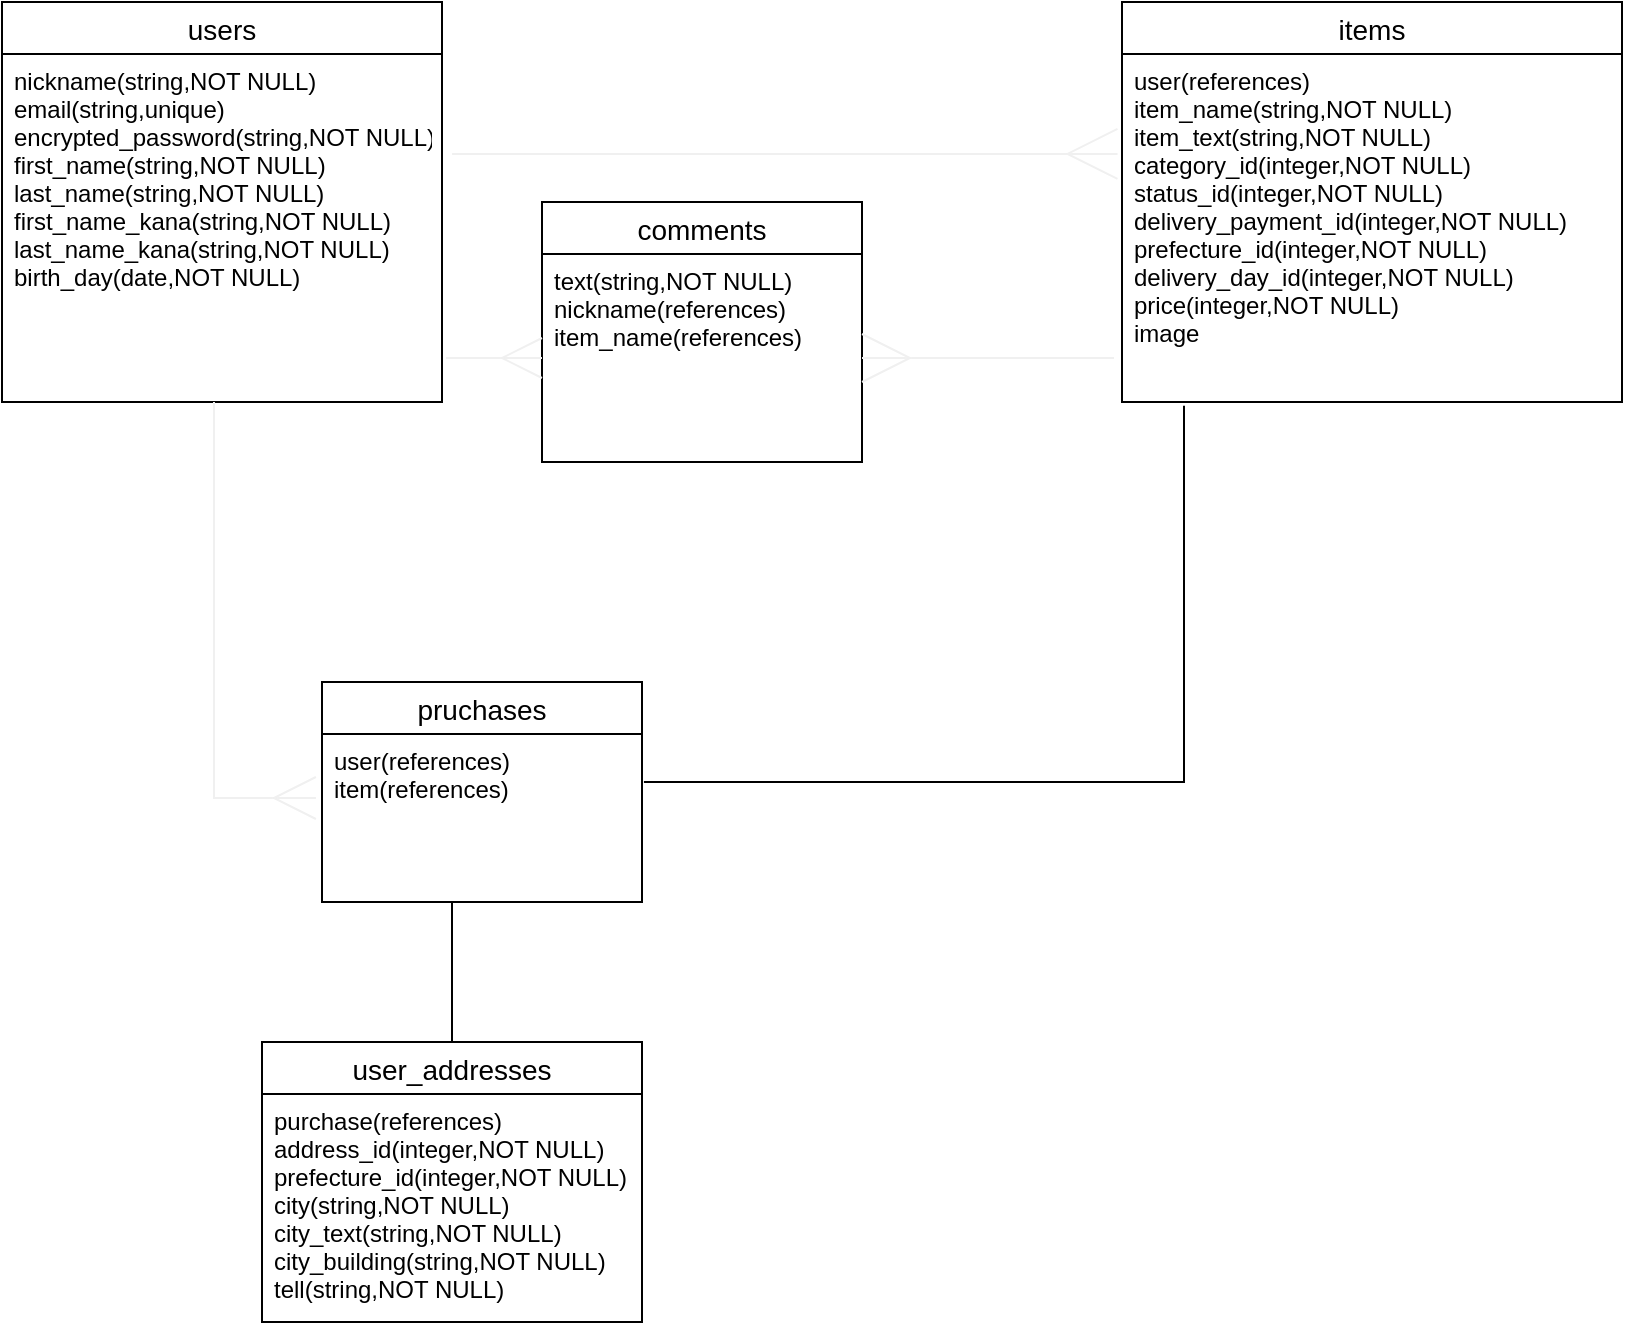 <mxfile>
    <diagram id="LbdEKQcAAY_fXu1rP9ZH" name="ページ1">
        <mxGraphModel dx="442" dy="860" grid="1" gridSize="10" guides="1" tooltips="1" connect="1" arrows="1" fold="1" page="1" pageScale="1" pageWidth="850" pageHeight="1100" math="0" shadow="0">
            <root>
                <mxCell id="0"/>
                <mxCell id="1" parent="0"/>
                <mxCell id="28" value="users" style="swimlane;fontStyle=0;childLayout=stackLayout;horizontal=1;startSize=26;horizontalStack=0;resizeParent=1;resizeParentMax=0;resizeLast=0;collapsible=1;marginBottom=0;align=center;fontSize=14;" parent="1" vertex="1">
                    <mxGeometry y="40" width="220" height="200" as="geometry"/>
                </mxCell>
                <mxCell id="29" value="nickname(string,NOT NULL)&#10;email(string,unique)&#10;encrypted_password(string,NOT NULL)&#10;first_name(string,NOT NULL)&#10;last_name(string,NOT NULL)&#10;first_name_kana(string,NOT NULL)&#10;last_name_kana(string,NOT NULL)&#10;birth_day(date,NOT NULL)&#10;" style="text;strokeColor=none;fillColor=none;spacingLeft=4;spacingRight=4;overflow=hidden;rotatable=0;points=[[0,0.5],[1,0.5]];portConstraint=eastwest;fontSize=12;" parent="28" vertex="1">
                    <mxGeometry y="26" width="220" height="174" as="geometry"/>
                </mxCell>
                <mxCell id="32" value="items" style="swimlane;fontStyle=0;childLayout=stackLayout;horizontal=1;startSize=26;horizontalStack=0;resizeParent=1;resizeParentMax=0;resizeLast=0;collapsible=1;marginBottom=0;align=center;fontSize=14;" parent="1" vertex="1">
                    <mxGeometry x="560" y="40" width="250" height="200" as="geometry"/>
                </mxCell>
                <mxCell id="33" value="user(references)&#10;item_name(string,NOT NULL)&#10;item_text(string,NOT NULL)&#10;category_id(integer,NOT NULL)&#10;status_id(integer,NOT NULL)&#10;delivery_payment_id(integer,NOT NULL)&#10;prefecture_id(integer,NOT NULL)&#10;delivery_day_id(integer,NOT NULL)&#10;price(integer,NOT NULL)&#10;image" style="text;strokeColor=none;fillColor=none;spacingLeft=4;spacingRight=4;overflow=hidden;rotatable=0;points=[[0,0.5],[1,0.5]];portConstraint=eastwest;fontSize=12;" parent="32" vertex="1">
                    <mxGeometry y="26" width="250" height="174" as="geometry"/>
                </mxCell>
                <mxCell id="38" value="" style="edgeStyle=entityRelationEdgeStyle;fontSize=13;html=1;endArrow=ERmany;endFill=0;entryX=-0.009;entryY=0.287;entryDx=0;entryDy=0;strokeWidth=1;strokeColor=#F0F0F0;jumpSize=5;endSize=23;targetPerimeterSpacing=0;rounded=1;startSize=6;sourcePerimeterSpacing=0;entryPerimeter=0;exitX=1.023;exitY=0.287;exitDx=0;exitDy=0;exitPerimeter=0;" parent="1" target="33" edge="1" source="29">
                    <mxGeometry width="100" height="100" relative="1" as="geometry">
                        <mxPoint x="260" y="116" as="sourcePoint"/>
                        <mxPoint x="300" y="60" as="targetPoint"/>
                    </mxGeometry>
                </mxCell>
                <mxCell id="58" value="comments" style="swimlane;fontStyle=0;childLayout=stackLayout;horizontal=1;startSize=26;horizontalStack=0;resizeParent=1;resizeParentMax=0;resizeLast=0;collapsible=1;marginBottom=0;align=center;fontSize=14;" parent="1" vertex="1">
                    <mxGeometry x="270" y="140" width="160" height="130" as="geometry"/>
                </mxCell>
                <mxCell id="59" value="text(string,NOT NULL)&#10;nickname(references)&#10;item_name(references)" style="text;strokeColor=none;fillColor=none;spacingLeft=4;spacingRight=4;overflow=hidden;rotatable=0;points=[[0,0.5],[1,0.5]];portConstraint=eastwest;fontSize=12;" parent="58" vertex="1">
                    <mxGeometry y="26" width="160" height="104" as="geometry"/>
                </mxCell>
                <mxCell id="63" value="" style="edgeStyle=elbowEdgeStyle;fontSize=12;html=1;endArrow=ERmany;endFill=0;strokeColor=#F0F0F0;strokeWidth=1;endSize=22;entryX=1;entryY=0.5;entryDx=0;entryDy=0;" parent="1" target="59" edge="1">
                    <mxGeometry width="100" height="100" relative="1" as="geometry">
                        <mxPoint x="556" y="218" as="sourcePoint"/>
                        <mxPoint x="452.08" y="369" as="targetPoint"/>
                        <Array as="points">
                            <mxPoint x="490" y="230"/>
                        </Array>
                    </mxGeometry>
                </mxCell>
                <mxCell id="64" value="" style="edgeStyle=elbowEdgeStyle;fontSize=12;html=1;endArrow=ERmany;endFill=0;strokeColor=#F0F0F0;strokeWidth=1;endSize=18;entryX=0;entryY=0.5;entryDx=0;entryDy=0;" parent="1" target="59" edge="1">
                    <mxGeometry width="100" height="100" relative="1" as="geometry">
                        <mxPoint x="222" y="218" as="sourcePoint"/>
                        <mxPoint x="230" y="390" as="targetPoint"/>
                        <Array as="points">
                            <mxPoint x="250" y="218"/>
                        </Array>
                    </mxGeometry>
                </mxCell>
                <mxCell id="66" value="user_addresses" style="swimlane;fontStyle=0;childLayout=stackLayout;horizontal=1;startSize=26;horizontalStack=0;resizeParent=1;resizeParentMax=0;resizeLast=0;collapsible=1;marginBottom=0;align=center;fontSize=14;strokeWidth=1;" parent="1" vertex="1">
                    <mxGeometry x="130" y="560" width="190" height="140" as="geometry"/>
                </mxCell>
                <mxCell id="84" value="purchase(references)&#10;address_id(integer,NOT NULL)&#10;prefecture_id(integer,NOT NULL)&#10;city(string,NOT NULL)&#10;city_text(string,NOT NULL)&#10;city_building(string,NOT NULL)&#10;tell(string,NOT NULL)&#10;" style="text;strokeColor=none;fillColor=none;spacingLeft=4;spacingRight=4;overflow=hidden;rotatable=0;points=[[0,0.5],[1,0.5]];portConstraint=eastwest;fontSize=12;" parent="66" vertex="1">
                    <mxGeometry y="26" width="190" height="114" as="geometry"/>
                </mxCell>
                <mxCell id="99" value="pruchases" style="swimlane;fontStyle=0;childLayout=stackLayout;horizontal=1;startSize=26;horizontalStack=0;resizeParent=1;resizeParentMax=0;resizeLast=0;collapsible=1;marginBottom=0;align=center;fontSize=14;" vertex="1" parent="1">
                    <mxGeometry x="160" y="380" width="160" height="110" as="geometry"/>
                </mxCell>
                <mxCell id="100" value="user(references)&#10;item(references)" style="text;strokeColor=none;fillColor=none;spacingLeft=4;spacingRight=4;overflow=hidden;rotatable=0;points=[[0,0.5],[1,0.5]];portConstraint=eastwest;fontSize=12;" vertex="1" parent="99">
                    <mxGeometry y="26" width="160" height="84" as="geometry"/>
                </mxCell>
                <mxCell id="105" value="" style="edgeStyle=elbowEdgeStyle;fontSize=12;html=1;endArrow=none;endFill=0;entryX=0.124;entryY=1.011;entryDx=0;entryDy=0;entryPerimeter=0;exitX=1.006;exitY=0.286;exitDx=0;exitDy=0;exitPerimeter=0;rounded=0;" edge="1" parent="1" source="100" target="33">
                    <mxGeometry width="100" height="100" relative="1" as="geometry">
                        <mxPoint x="350" y="430" as="sourcePoint"/>
                        <mxPoint x="730" y="245" as="targetPoint"/>
                        <Array as="points">
                            <mxPoint x="591" y="340"/>
                        </Array>
                    </mxGeometry>
                </mxCell>
                <mxCell id="103" value="" style="edgeStyle=elbowEdgeStyle;fontSize=12;html=1;endArrow=ERmany;endFill=0;strokeColor=#F0F0F0;strokeWidth=1;endSize=19;rounded=0;entryX=-0.019;entryY=0.381;entryDx=0;entryDy=0;entryPerimeter=0;" edge="1" parent="1" target="100">
                    <mxGeometry width="100" height="100" relative="1" as="geometry">
                        <mxPoint x="106" y="240" as="sourcePoint"/>
                        <mxPoint x="150" y="390" as="targetPoint"/>
                        <Array as="points">
                            <mxPoint x="106" y="320"/>
                        </Array>
                    </mxGeometry>
                </mxCell>
                <mxCell id="107" value="" style="endArrow=none;html=1;rounded=0;edgeStyle=orthogonalEdgeStyle;entryX=0.5;entryY=0;entryDx=0;entryDy=0;" edge="1" parent="1" target="66">
                    <mxGeometry relative="1" as="geometry">
                        <mxPoint x="225" y="490" as="sourcePoint"/>
                        <mxPoint x="21" y="611" as="targetPoint"/>
                        <Array as="points">
                            <mxPoint x="225" y="530"/>
                            <mxPoint x="225" y="530"/>
                        </Array>
                    </mxGeometry>
                </mxCell>
            </root>
        </mxGraphModel>
    </diagram>
</mxfile>